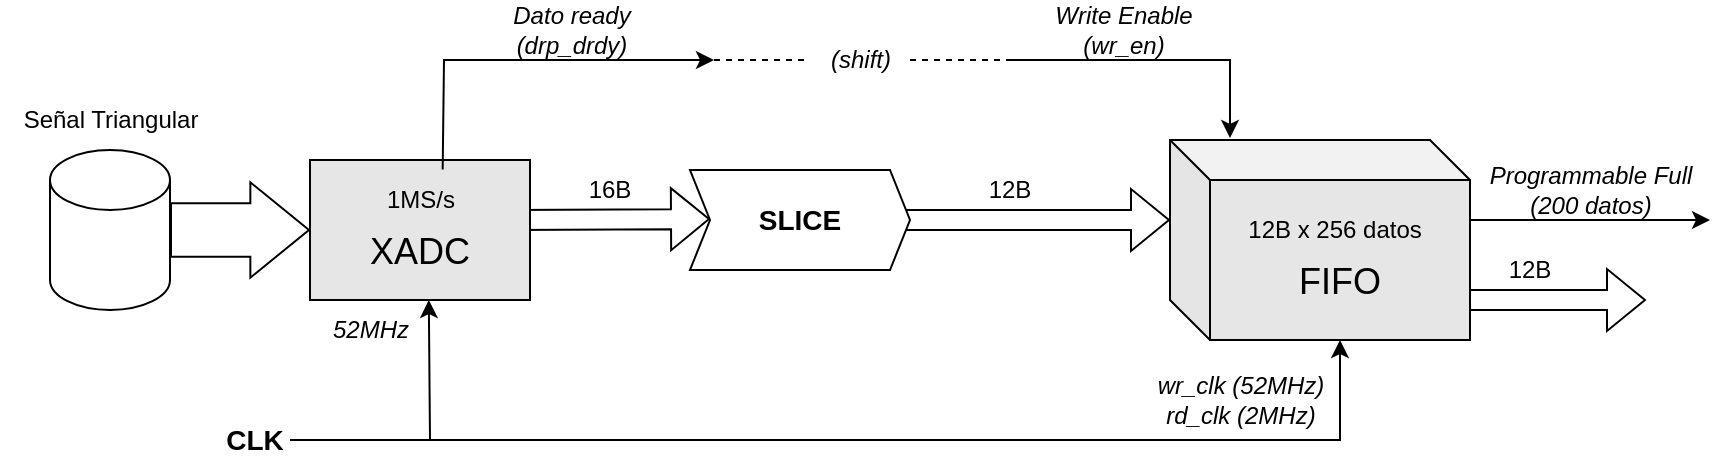 <mxfile version="22.0.3" type="device">
  <diagram id="5hNGu_RvkQAF6q8l5bix" name="Página-1">
    <mxGraphModel dx="1658" dy="868" grid="1" gridSize="10" guides="1" tooltips="1" connect="1" arrows="1" fold="1" page="1" pageScale="1" pageWidth="827" pageHeight="1169" background="#ffffff" math="0" shadow="0">
      <root>
        <mxCell id="0" />
        <mxCell id="1" parent="0" />
        <mxCell id="sCENWCv_pOSUZfmyo8tQ-11" value="" style="shape=cube;whiteSpace=wrap;html=1;boundedLbl=1;backgroundOutline=1;darkOpacity=0.05;darkOpacity2=0.1;size=20;movable=1;resizable=1;rotatable=1;deletable=1;editable=1;locked=0;connectable=1;" parent="1" vertex="1">
          <mxGeometry x="690" y="280" width="150" height="100" as="geometry" />
        </mxCell>
        <mxCell id="sCENWCv_pOSUZfmyo8tQ-3" value="" style="shape=flexArrow;endArrow=classic;html=1;rounded=0;" parent="1" edge="1">
          <mxGeometry width="50" height="50" relative="1" as="geometry">
            <mxPoint x="360" y="320" as="sourcePoint" />
            <mxPoint x="460" y="319.5" as="targetPoint" />
          </mxGeometry>
        </mxCell>
        <mxCell id="sCENWCv_pOSUZfmyo8tQ-1" value="&lt;font style=&quot;font-size: 18px;&quot;&gt;&lt;br&gt;XADC&lt;/font&gt;" style="rounded=0;whiteSpace=wrap;html=1;fillColor=#E6E6E6;" parent="1" vertex="1">
          <mxGeometry x="260" y="290" width="110" height="70" as="geometry" />
        </mxCell>
        <mxCell id="sCENWCv_pOSUZfmyo8tQ-9" value="" style="endArrow=classic;html=1;rounded=0;entryX=0.54;entryY=1;entryDx=0;entryDy=0;entryPerimeter=0;" parent="1" target="sCENWCv_pOSUZfmyo8tQ-1" edge="1">
          <mxGeometry width="50" height="50" relative="1" as="geometry">
            <mxPoint x="250" y="430" as="sourcePoint" />
            <mxPoint x="300" y="350" as="targetPoint" />
            <Array as="points">
              <mxPoint x="320" y="430" />
            </Array>
          </mxGeometry>
        </mxCell>
        <mxCell id="sCENWCv_pOSUZfmyo8tQ-16" value="&lt;font style=&quot;font-size: 14px;&quot;&gt;&lt;b&gt;CLK&lt;/b&gt;&lt;/font&gt;" style="edgeLabel;html=1;align=center;verticalAlign=middle;resizable=0;points=[];" parent="sCENWCv_pOSUZfmyo8tQ-9" vertex="1" connectable="0">
          <mxGeometry x="-0.628" y="3" relative="1" as="geometry">
            <mxPoint x="-44" y="3" as="offset" />
          </mxGeometry>
        </mxCell>
        <mxCell id="sCENWCv_pOSUZfmyo8tQ-14" value="" style="shape=flexArrow;endArrow=classic;html=1;rounded=0;entryX=0;entryY=0;entryDx=0;entryDy=40;entryPerimeter=0;" parent="1" target="sCENWCv_pOSUZfmyo8tQ-11" edge="1">
          <mxGeometry width="50" height="50" relative="1" as="geometry">
            <mxPoint x="550" y="320" as="sourcePoint" />
            <mxPoint x="630" y="319.5" as="targetPoint" />
          </mxGeometry>
        </mxCell>
        <mxCell id="sCENWCv_pOSUZfmyo8tQ-17" value="16B" style="text;html=1;strokeColor=none;fillColor=none;align=center;verticalAlign=middle;whiteSpace=wrap;rounded=0;" parent="1" vertex="1">
          <mxGeometry x="380" y="290" width="60" height="30" as="geometry" />
        </mxCell>
        <mxCell id="sCENWCv_pOSUZfmyo8tQ-18" value="12B" style="text;html=1;strokeColor=none;fillColor=none;align=center;verticalAlign=middle;whiteSpace=wrap;rounded=0;" parent="1" vertex="1">
          <mxGeometry x="580" y="290" width="60" height="30" as="geometry" />
        </mxCell>
        <mxCell id="sCENWCv_pOSUZfmyo8tQ-20" value="&lt;i&gt;wr_clk (52MHz)&lt;br&gt;rd_clk (2MHz)&lt;br&gt;&lt;/i&gt;" style="text;html=1;align=center;verticalAlign=middle;resizable=0;points=[];autosize=1;strokeColor=none;fillColor=none;" parent="1" vertex="1">
          <mxGeometry x="670" y="390" width="110" height="40" as="geometry" />
        </mxCell>
        <mxCell id="sCENWCv_pOSUZfmyo8tQ-23" value="&lt;font style=&quot;font-size: 14px;&quot;&gt;&lt;b&gt;SLICE&lt;/b&gt;&lt;/font&gt;" style="shape=step;perimeter=stepPerimeter;whiteSpace=wrap;html=1;fixedSize=1;size=10.0;" parent="1" vertex="1">
          <mxGeometry x="450" y="295" width="110" height="50" as="geometry" />
        </mxCell>
        <mxCell id="sCENWCv_pOSUZfmyo8tQ-26" value="" style="endArrow=classic;html=1;rounded=0;" parent="1" edge="1">
          <mxGeometry width="50" height="50" relative="1" as="geometry">
            <mxPoint x="840" y="320" as="sourcePoint" />
            <mxPoint x="960" y="320" as="targetPoint" />
          </mxGeometry>
        </mxCell>
        <mxCell id="sCENWCv_pOSUZfmyo8tQ-27" value="&lt;i style=&quot;border-color: var(--border-color);&quot;&gt;Programmable Full&lt;br&gt;(200 datos)&lt;br&gt;&lt;/i&gt;" style="text;html=1;align=center;verticalAlign=middle;resizable=0;points=[];autosize=1;strokeColor=none;fillColor=none;" parent="1" vertex="1">
          <mxGeometry x="840" y="285" width="120" height="40" as="geometry" />
        </mxCell>
        <mxCell id="sCENWCv_pOSUZfmyo8tQ-28" value="" style="shape=flexArrow;endArrow=classic;html=1;rounded=0;entryX=-0.014;entryY=0.506;entryDx=0;entryDy=0;entryPerimeter=0;" parent="1" edge="1">
          <mxGeometry width="50" height="50" relative="1" as="geometry">
            <mxPoint x="830" y="360" as="sourcePoint" />
            <mxPoint x="928" y="360" as="targetPoint" />
          </mxGeometry>
        </mxCell>
        <mxCell id="sCENWCv_pOSUZfmyo8tQ-2" value="&lt;font style=&quot;font-size: 18px;&quot;&gt;&lt;br&gt;FIFO&lt;/font&gt;" style="rounded=0;whiteSpace=wrap;html=1;fillColor=#E6E6E6;movable=1;resizable=1;rotatable=1;deletable=1;editable=1;locked=0;connectable=1;" parent="1" vertex="1">
          <mxGeometry x="710" y="300" width="130" height="80" as="geometry" />
        </mxCell>
        <mxCell id="sCENWCv_pOSUZfmyo8tQ-33" value="" style="endArrow=classic;html=1;rounded=0;entryX=0.5;entryY=1;entryDx=0;entryDy=0;" parent="1" target="sCENWCv_pOSUZfmyo8tQ-2" edge="1">
          <mxGeometry width="50" height="50" relative="1" as="geometry">
            <mxPoint x="280" y="430" as="sourcePoint" />
            <mxPoint x="390" y="360" as="targetPoint" />
            <Array as="points">
              <mxPoint x="775" y="430" />
            </Array>
          </mxGeometry>
        </mxCell>
        <mxCell id="sCENWCv_pOSUZfmyo8tQ-34" value="12B" style="text;html=1;strokeColor=none;fillColor=none;align=center;verticalAlign=middle;whiteSpace=wrap;rounded=0;" parent="1" vertex="1">
          <mxGeometry x="840" y="330" width="60" height="30" as="geometry" />
        </mxCell>
        <mxCell id="sCENWCv_pOSUZfmyo8tQ-35" value="&lt;i&gt;52MHz&lt;/i&gt;" style="text;html=1;align=center;verticalAlign=middle;resizable=0;points=[];autosize=1;strokeColor=none;fillColor=none;" parent="1" vertex="1">
          <mxGeometry x="260" y="360" width="60" height="30" as="geometry" />
        </mxCell>
        <mxCell id="sCENWCv_pOSUZfmyo8tQ-36" value="" style="shape=cylinder3;whiteSpace=wrap;html=1;boundedLbl=1;backgroundOutline=1;size=15;" parent="1" vertex="1">
          <mxGeometry x="130" y="285" width="60" height="80" as="geometry" />
        </mxCell>
        <mxCell id="sCENWCv_pOSUZfmyo8tQ-37" value="" style="shape=flexArrow;endArrow=classic;html=1;rounded=0;exitX=1;exitY=0.5;exitDx=0;exitDy=0;exitPerimeter=0;entryX=0;entryY=0.5;entryDx=0;entryDy=0;width=26.667;endSize=9.442;" parent="1" source="sCENWCv_pOSUZfmyo8tQ-36" target="sCENWCv_pOSUZfmyo8tQ-1" edge="1">
          <mxGeometry width="50" height="50" relative="1" as="geometry">
            <mxPoint x="160" y="340" as="sourcePoint" />
            <mxPoint x="210" y="290" as="targetPoint" />
          </mxGeometry>
        </mxCell>
        <mxCell id="sCENWCv_pOSUZfmyo8tQ-38" value="Señal Triangular" style="text;html=1;align=center;verticalAlign=middle;resizable=0;points=[];autosize=1;strokeColor=none;fillColor=none;" parent="1" vertex="1">
          <mxGeometry x="105" y="255" width="110" height="30" as="geometry" />
        </mxCell>
        <mxCell id="sCENWCv_pOSUZfmyo8tQ-39" value="" style="endArrow=classic;html=1;rounded=0;exitX=0.689;exitY=-0.007;exitDx=0;exitDy=0;entryX=1;entryY=1;entryDx=0;entryDy=0;exitPerimeter=0;" parent="1" source="sCENWCv_pOSUZfmyo8tQ-24" target="sCENWCv_pOSUZfmyo8tQ-41" edge="1">
          <mxGeometry width="50" height="50" relative="1" as="geometry">
            <mxPoint x="370" y="250" as="sourcePoint" />
            <mxPoint x="460" y="240" as="targetPoint" />
            <Array as="points">
              <mxPoint x="327" y="240" />
            </Array>
          </mxGeometry>
        </mxCell>
        <mxCell id="sCENWCv_pOSUZfmyo8tQ-41" value="&lt;font style=&quot;font-size: 12px;&quot;&gt;&lt;i&gt;Dato ready&lt;br&gt;(drp_drdy)&lt;br&gt;&lt;/i&gt;&lt;/font&gt;" style="text;html=1;strokeColor=none;fillColor=none;align=center;verticalAlign=middle;whiteSpace=wrap;rounded=0;" parent="1" vertex="1">
          <mxGeometry x="320" y="210" width="142" height="30" as="geometry" />
        </mxCell>
        <mxCell id="sCENWCv_pOSUZfmyo8tQ-25" value="12B x 256 datos" style="text;html=1;align=center;verticalAlign=middle;resizable=0;points=[];autosize=1;strokeColor=none;fillColor=none;" parent="1" vertex="1">
          <mxGeometry x="717" y="310" width="110" height="30" as="geometry" />
        </mxCell>
        <mxCell id="sCENWCv_pOSUZfmyo8tQ-24" value="1MS/s" style="text;html=1;align=center;verticalAlign=middle;resizable=0;points=[];autosize=1;strokeColor=none;fillColor=none;" parent="1" vertex="1">
          <mxGeometry x="285" y="295" width="60" height="30" as="geometry" />
        </mxCell>
        <mxCell id="sCENWCv_pOSUZfmyo8tQ-42" value="" style="endArrow=classic;html=1;rounded=0;" parent="1" edge="1">
          <mxGeometry width="50" height="50" relative="1" as="geometry">
            <mxPoint x="610" y="240" as="sourcePoint" />
            <mxPoint x="720" y="279" as="targetPoint" />
            <Array as="points">
              <mxPoint x="720" y="240" />
            </Array>
          </mxGeometry>
        </mxCell>
        <mxCell id="sCENWCv_pOSUZfmyo8tQ-43" value="&lt;i&gt;Write Enable (wr_en)&lt;/i&gt;" style="text;html=1;strokeColor=none;fillColor=none;align=center;verticalAlign=middle;whiteSpace=wrap;rounded=0;" parent="1" vertex="1">
          <mxGeometry x="617" y="210" width="100" height="30" as="geometry" />
        </mxCell>
        <mxCell id="sCENWCv_pOSUZfmyo8tQ-44" value="" style="endArrow=none;dashed=1;html=1;rounded=0;" parent="1" source="sCENWCv_pOSUZfmyo8tQ-45" edge="1">
          <mxGeometry width="50" height="50" relative="1" as="geometry">
            <mxPoint x="510" y="260" as="sourcePoint" />
            <mxPoint x="610" y="240" as="targetPoint" />
          </mxGeometry>
        </mxCell>
        <mxCell id="sCENWCv_pOSUZfmyo8tQ-46" value="" style="endArrow=none;dashed=1;html=1;rounded=0;exitX=1;exitY=1;exitDx=0;exitDy=0;" parent="1" source="sCENWCv_pOSUZfmyo8tQ-41" target="sCENWCv_pOSUZfmyo8tQ-45" edge="1">
          <mxGeometry width="50" height="50" relative="1" as="geometry">
            <mxPoint x="462" y="240" as="sourcePoint" />
            <mxPoint x="610" y="240" as="targetPoint" />
          </mxGeometry>
        </mxCell>
        <mxCell id="sCENWCv_pOSUZfmyo8tQ-45" value="&lt;i&gt;(shift)&lt;/i&gt;" style="text;html=1;align=center;verticalAlign=middle;resizable=0;points=[];autosize=1;strokeColor=none;fillColor=none;" parent="1" vertex="1">
          <mxGeometry x="510" y="225" width="50" height="30" as="geometry" />
        </mxCell>
      </root>
    </mxGraphModel>
  </diagram>
</mxfile>
